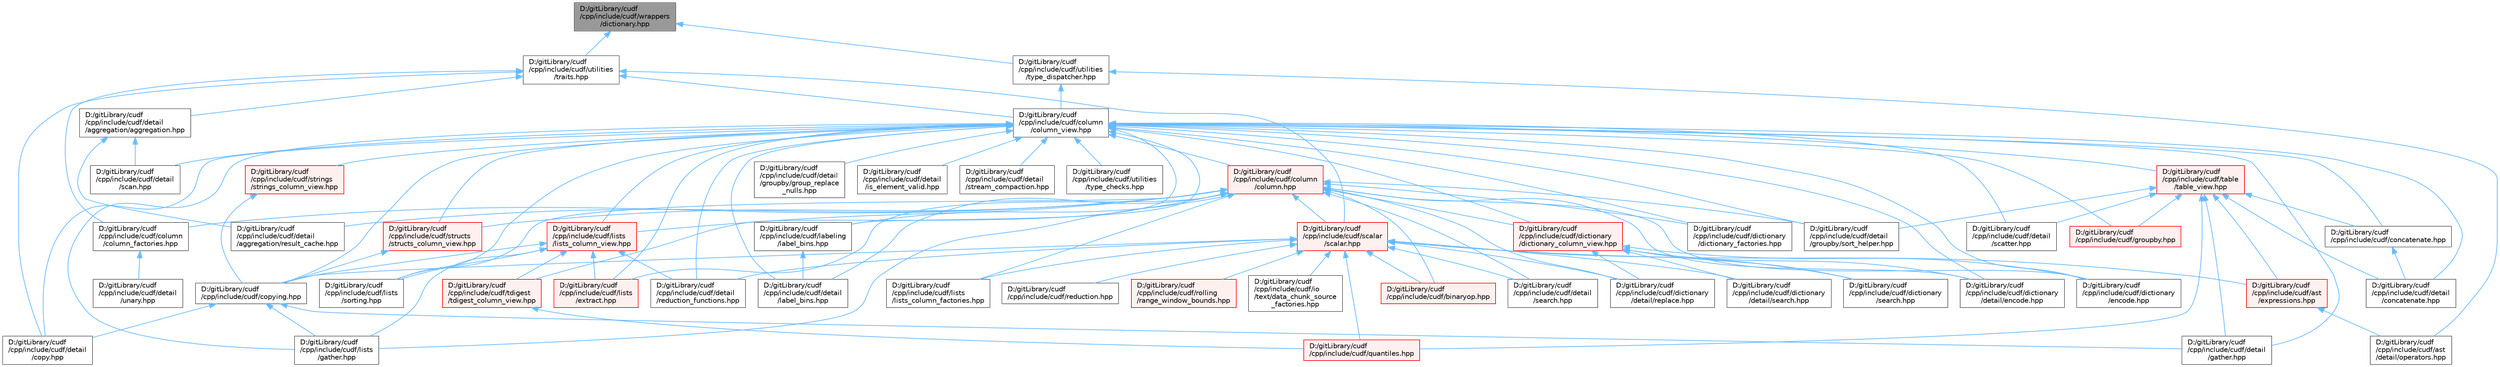 digraph "D:/gitLibrary/cudf/cpp/include/cudf/wrappers/dictionary.hpp"
{
 // LATEX_PDF_SIZE
  bgcolor="transparent";
  edge [fontname=Helvetica,fontsize=10,labelfontname=Helvetica,labelfontsize=10];
  node [fontname=Helvetica,fontsize=10,shape=box,height=0.2,width=0.4];
  Node1 [id="Node000001",label="D:/gitLibrary/cudf\l/cpp/include/cudf/wrappers\l/dictionary.hpp",height=0.2,width=0.4,color="gray40", fillcolor="grey60", style="filled", fontcolor="black",tooltip="Concrete type definition for dictionary columns."];
  Node1 -> Node2 [id="edge1_Node000001_Node000002",dir="back",color="steelblue1",style="solid",tooltip=" "];
  Node2 [id="Node000002",label="D:/gitLibrary/cudf\l/cpp/include/cudf/utilities\l/traits.hpp",height=0.2,width=0.4,color="grey40", fillcolor="white", style="filled",URL="$traits_8hpp.html",tooltip=" "];
  Node2 -> Node3 [id="edge2_Node000002_Node000003",dir="back",color="steelblue1",style="solid",tooltip=" "];
  Node3 [id="Node000003",label="D:/gitLibrary/cudf\l/cpp/include/cudf/column\l/column_factories.hpp",height=0.2,width=0.4,color="grey40", fillcolor="white", style="filled",URL="$column__factories_8hpp.html",tooltip="Column factory APIs"];
  Node3 -> Node4 [id="edge3_Node000003_Node000004",dir="back",color="steelblue1",style="solid",tooltip=" "];
  Node4 [id="Node000004",label="D:/gitLibrary/cudf\l/cpp/include/cudf/detail\l/unary.hpp",height=0.2,width=0.4,color="grey40", fillcolor="white", style="filled",URL="$detail_2unary_8hpp.html",tooltip=" "];
  Node2 -> Node5 [id="edge4_Node000002_Node000005",dir="back",color="steelblue1",style="solid",tooltip=" "];
  Node5 [id="Node000005",label="D:/gitLibrary/cudf\l/cpp/include/cudf/column\l/column_view.hpp",height=0.2,width=0.4,color="grey40", fillcolor="white", style="filled",URL="$column__view_8hpp.html",tooltip="column view class definitions"];
  Node5 -> Node6 [id="edge5_Node000005_Node000006",dir="back",color="steelblue1",style="solid",tooltip=" "];
  Node6 [id="Node000006",label="D:/gitLibrary/cudf\l/cpp/include/cudf/column\l/column.hpp",height=0.2,width=0.4,color="red", fillcolor="#FFF0F0", style="filled",URL="$column_8hpp.html",tooltip="Class definition for cudf::column"];
  Node6 -> Node7 [id="edge6_Node000006_Node000007",dir="back",color="steelblue1",style="solid",tooltip=" "];
  Node7 [id="Node000007",label="D:/gitLibrary/cudf\l/cpp/include/cudf/binaryop.hpp",height=0.2,width=0.4,color="red", fillcolor="#FFF0F0", style="filled",URL="$binaryop_8hpp.html",tooltip="Column APIs for binary ops"];
  Node6 -> Node3 [id="edge7_Node000006_Node000003",dir="back",color="steelblue1",style="solid",tooltip=" "];
  Node6 -> Node9 [id="edge8_Node000006_Node000009",dir="back",color="steelblue1",style="solid",tooltip=" "];
  Node9 [id="Node000009",label="D:/gitLibrary/cudf\l/cpp/include/cudf/detail\l/aggregation/result_cache.hpp",height=0.2,width=0.4,color="grey40", fillcolor="white", style="filled",URL="$result__cache_8hpp.html",tooltip=" "];
  Node6 -> Node10 [id="edge9_Node000006_Node000010",dir="back",color="steelblue1",style="solid",tooltip=" "];
  Node10 [id="Node000010",label="D:/gitLibrary/cudf\l/cpp/include/cudf/detail\l/groupby/sort_helper.hpp",height=0.2,width=0.4,color="grey40", fillcolor="white", style="filled",URL="$sort__helper_8hpp.html",tooltip=" "];
  Node6 -> Node12 [id="edge10_Node000006_Node000012",dir="back",color="steelblue1",style="solid",tooltip=" "];
  Node12 [id="Node000012",label="D:/gitLibrary/cudf\l/cpp/include/cudf/detail\l/label_bins.hpp",height=0.2,width=0.4,color="grey40", fillcolor="white", style="filled",URL="$detail_2label__bins_8hpp.html",tooltip="Internal APIs for labeling values by bin."];
  Node6 -> Node13 [id="edge11_Node000006_Node000013",dir="back",color="steelblue1",style="solid",tooltip=" "];
  Node13 [id="Node000013",label="D:/gitLibrary/cudf\l/cpp/include/cudf/detail\l/search.hpp",height=0.2,width=0.4,color="grey40", fillcolor="white", style="filled",URL="$detail_2search_8hpp.html",tooltip=" "];
  Node6 -> Node15 [id="edge12_Node000006_Node000015",dir="back",color="steelblue1",style="solid",tooltip=" "];
  Node15 [id="Node000015",label="D:/gitLibrary/cudf\l/cpp/include/cudf/dictionary\l/detail/encode.hpp",height=0.2,width=0.4,color="grey40", fillcolor="white", style="filled",URL="$detail_2encode_8hpp.html",tooltip=" "];
  Node6 -> Node17 [id="edge13_Node000006_Node000017",dir="back",color="steelblue1",style="solid",tooltip=" "];
  Node17 [id="Node000017",label="D:/gitLibrary/cudf\l/cpp/include/cudf/dictionary\l/detail/replace.hpp",height=0.2,width=0.4,color="grey40", fillcolor="white", style="filled",URL="$dictionary_2detail_2replace_8hpp.html",tooltip=" "];
  Node6 -> Node19 [id="edge14_Node000006_Node000019",dir="back",color="steelblue1",style="solid",tooltip=" "];
  Node19 [id="Node000019",label="D:/gitLibrary/cudf\l/cpp/include/cudf/dictionary\l/dictionary_column_view.hpp",height=0.2,width=0.4,color="red", fillcolor="#FFF0F0", style="filled",URL="$dictionary__column__view_8hpp.html",tooltip="Class definition for cudf::dictionary_column_view"];
  Node19 -> Node15 [id="edge15_Node000019_Node000015",dir="back",color="steelblue1",style="solid",tooltip=" "];
  Node19 -> Node17 [id="edge16_Node000019_Node000017",dir="back",color="steelblue1",style="solid",tooltip=" "];
  Node19 -> Node20 [id="edge17_Node000019_Node000020",dir="back",color="steelblue1",style="solid",tooltip=" "];
  Node20 [id="Node000020",label="D:/gitLibrary/cudf\l/cpp/include/cudf/dictionary\l/detail/search.hpp",height=0.2,width=0.4,color="grey40", fillcolor="white", style="filled",URL="$dictionary_2detail_2search_8hpp.html",tooltip=" "];
  Node19 -> Node21 [id="edge18_Node000019_Node000021",dir="back",color="steelblue1",style="solid",tooltip=" "];
  Node21 [id="Node000021",label="D:/gitLibrary/cudf\l/cpp/include/cudf/dictionary\l/encode.hpp",height=0.2,width=0.4,color="grey40", fillcolor="white", style="filled",URL="$encode_8hpp.html",tooltip="Dictionary column encode and decode APIs"];
  Node19 -> Node22 [id="edge19_Node000019_Node000022",dir="back",color="steelblue1",style="solid",tooltip=" "];
  Node22 [id="Node000022",label="D:/gitLibrary/cudf\l/cpp/include/cudf/dictionary\l/search.hpp",height=0.2,width=0.4,color="grey40", fillcolor="white", style="filled",URL="$dictionary_2search_8hpp.html",tooltip=" "];
  Node6 -> Node24 [id="edge20_Node000006_Node000024",dir="back",color="steelblue1",style="solid",tooltip=" "];
  Node24 [id="Node000024",label="D:/gitLibrary/cudf\l/cpp/include/cudf/dictionary\l/dictionary_factories.hpp",height=0.2,width=0.4,color="grey40", fillcolor="white", style="filled",URL="$dictionary__factories_8hpp.html",tooltip=" "];
  Node6 -> Node21 [id="edge21_Node000006_Node000021",dir="back",color="steelblue1",style="solid",tooltip=" "];
  Node6 -> Node28 [id="edge22_Node000006_Node000028",dir="back",color="steelblue1",style="solid",tooltip=" "];
  Node28 [id="Node000028",label="D:/gitLibrary/cudf\l/cpp/include/cudf/labeling\l/label_bins.hpp",height=0.2,width=0.4,color="grey40", fillcolor="white", style="filled",URL="$labeling_2label__bins_8hpp.html",tooltip="APIs for labeling values by bin."];
  Node28 -> Node12 [id="edge23_Node000028_Node000012",dir="back",color="steelblue1",style="solid",tooltip=" "];
  Node6 -> Node40 [id="edge24_Node000006_Node000040",dir="back",color="steelblue1",style="solid",tooltip=" "];
  Node40 [id="Node000040",label="D:/gitLibrary/cudf\l/cpp/include/cudf/lists\l/extract.hpp",height=0.2,width=0.4,color="red", fillcolor="#FFF0F0", style="filled",URL="$lists_2extract_8hpp.html",tooltip=" "];
  Node6 -> Node42 [id="edge25_Node000006_Node000042",dir="back",color="steelblue1",style="solid",tooltip=" "];
  Node42 [id="Node000042",label="D:/gitLibrary/cudf\l/cpp/include/cudf/lists\l/gather.hpp",height=0.2,width=0.4,color="grey40", fillcolor="white", style="filled",URL="$lists_2gather_8hpp.html",tooltip=" "];
  Node6 -> Node43 [id="edge26_Node000006_Node000043",dir="back",color="steelblue1",style="solid",tooltip=" "];
  Node43 [id="Node000043",label="D:/gitLibrary/cudf\l/cpp/include/cudf/lists\l/lists_column_factories.hpp",height=0.2,width=0.4,color="grey40", fillcolor="white", style="filled",URL="$lists__column__factories_8hpp.html",tooltip=" "];
  Node6 -> Node44 [id="edge27_Node000006_Node000044",dir="back",color="steelblue1",style="solid",tooltip=" "];
  Node44 [id="Node000044",label="D:/gitLibrary/cudf\l/cpp/include/cudf/lists\l/lists_column_view.hpp",height=0.2,width=0.4,color="red", fillcolor="#FFF0F0", style="filled",URL="$lists__column__view_8hpp.html",tooltip="Class definition for cudf::lists_column_view"];
  Node44 -> Node45 [id="edge28_Node000044_Node000045",dir="back",color="steelblue1",style="solid",tooltip=" "];
  Node45 [id="Node000045",label="D:/gitLibrary/cudf\l/cpp/include/cudf/copying.hpp",height=0.2,width=0.4,color="grey40", fillcolor="white", style="filled",URL="$copying_8hpp.html",tooltip="Column APIs for gather, scatter, split, slice, etc."];
  Node45 -> Node46 [id="edge29_Node000045_Node000046",dir="back",color="steelblue1",style="solid",tooltip=" "];
  Node46 [id="Node000046",label="D:/gitLibrary/cudf\l/cpp/include/cudf/detail\l/copy.hpp",height=0.2,width=0.4,color="grey40", fillcolor="white", style="filled",URL="$copy_8hpp.html",tooltip=" "];
  Node45 -> Node47 [id="edge30_Node000045_Node000047",dir="back",color="steelblue1",style="solid",tooltip=" "];
  Node47 [id="Node000047",label="D:/gitLibrary/cudf\l/cpp/include/cudf/detail\l/gather.hpp",height=0.2,width=0.4,color="grey40", fillcolor="white", style="filled",URL="$detail_2gather_8hpp.html",tooltip=" "];
  Node45 -> Node42 [id="edge31_Node000045_Node000042",dir="back",color="steelblue1",style="solid",tooltip=" "];
  Node44 -> Node48 [id="edge32_Node000044_Node000048",dir="back",color="steelblue1",style="solid",tooltip=" "];
  Node48 [id="Node000048",label="D:/gitLibrary/cudf\l/cpp/include/cudf/detail\l/reduction_functions.hpp",height=0.2,width=0.4,color="grey40", fillcolor="white", style="filled",URL="$reduction__functions_8hpp.html",tooltip=" "];
  Node44 -> Node40 [id="edge33_Node000044_Node000040",dir="back",color="steelblue1",style="solid",tooltip=" "];
  Node44 -> Node42 [id="edge34_Node000044_Node000042",dir="back",color="steelblue1",style="solid",tooltip=" "];
  Node44 -> Node52 [id="edge35_Node000044_Node000052",dir="back",color="steelblue1",style="solid",tooltip=" "];
  Node52 [id="Node000052",label="D:/gitLibrary/cudf\l/cpp/include/cudf/lists\l/sorting.hpp",height=0.2,width=0.4,color="grey40", fillcolor="white", style="filled",URL="$lists_2sorting_8hpp.html",tooltip=" "];
  Node44 -> Node57 [id="edge36_Node000044_Node000057",dir="back",color="steelblue1",style="solid",tooltip=" "];
  Node57 [id="Node000057",label="D:/gitLibrary/cudf\l/cpp/include/cudf/tdigest\l/tdigest_column_view.hpp",height=0.2,width=0.4,color="red", fillcolor="#FFF0F0", style="filled",URL="$tdigest__column__view_8hpp.html",tooltip=" "];
  Node57 -> Node59 [id="edge37_Node000057_Node000059",dir="back",color="steelblue1",style="solid",tooltip=" "];
  Node59 [id="Node000059",label="D:/gitLibrary/cudf\l/cpp/include/cudf/quantiles.hpp",height=0.2,width=0.4,color="red", fillcolor="#FFF0F0", style="filled",URL="$quantiles_8hpp.html",tooltip=" "];
  Node6 -> Node52 [id="edge38_Node000006_Node000052",dir="back",color="steelblue1",style="solid",tooltip=" "];
  Node6 -> Node63 [id="edge39_Node000006_Node000063",dir="back",color="steelblue1",style="solid",tooltip=" "];
  Node63 [id="Node000063",label="D:/gitLibrary/cudf\l/cpp/include/cudf/scalar\l/scalar.hpp",height=0.2,width=0.4,color="red", fillcolor="#FFF0F0", style="filled",URL="$scalar_8hpp.html",tooltip="Class definitions for cudf::scalar"];
  Node63 -> Node64 [id="edge40_Node000063_Node000064",dir="back",color="steelblue1",style="solid",tooltip=" "];
  Node64 [id="Node000064",label="D:/gitLibrary/cudf\l/cpp/include/cudf/ast\l/expressions.hpp",height=0.2,width=0.4,color="red", fillcolor="#FFF0F0", style="filled",URL="$expressions_8hpp.html",tooltip=" "];
  Node64 -> Node66 [id="edge41_Node000064_Node000066",dir="back",color="steelblue1",style="solid",tooltip=" "];
  Node66 [id="Node000066",label="D:/gitLibrary/cudf\l/cpp/include/cudf/ast\l/detail/operators.hpp",height=0.2,width=0.4,color="grey40", fillcolor="white", style="filled",URL="$operators_8hpp.html",tooltip=" "];
  Node63 -> Node7 [id="edge42_Node000063_Node000007",dir="back",color="steelblue1",style="solid",tooltip=" "];
  Node63 -> Node45 [id="edge43_Node000063_Node000045",dir="back",color="steelblue1",style="solid",tooltip=" "];
  Node63 -> Node48 [id="edge44_Node000063_Node000048",dir="back",color="steelblue1",style="solid",tooltip=" "];
  Node63 -> Node13 [id="edge45_Node000063_Node000013",dir="back",color="steelblue1",style="solid",tooltip=" "];
  Node63 -> Node17 [id="edge46_Node000063_Node000017",dir="back",color="steelblue1",style="solid",tooltip=" "];
  Node63 -> Node20 [id="edge47_Node000063_Node000020",dir="back",color="steelblue1",style="solid",tooltip=" "];
  Node63 -> Node22 [id="edge48_Node000063_Node000022",dir="back",color="steelblue1",style="solid",tooltip=" "];
  Node63 -> Node70 [id="edge49_Node000063_Node000070",dir="back",color="steelblue1",style="solid",tooltip=" "];
  Node70 [id="Node000070",label="D:/gitLibrary/cudf\l/cpp/include/cudf/io\l/text/data_chunk_source\l_factories.hpp",height=0.2,width=0.4,color="grey40", fillcolor="white", style="filled",URL="$data__chunk__source__factories_8hpp.html",tooltip=" "];
  Node63 -> Node43 [id="edge50_Node000063_Node000043",dir="back",color="steelblue1",style="solid",tooltip=" "];
  Node63 -> Node59 [id="edge51_Node000063_Node000059",dir="back",color="steelblue1",style="solid",tooltip=" "];
  Node63 -> Node71 [id="edge52_Node000063_Node000071",dir="back",color="steelblue1",style="solid",tooltip=" "];
  Node71 [id="Node000071",label="D:/gitLibrary/cudf\l/cpp/include/cudf/reduction.hpp",height=0.2,width=0.4,color="grey40", fillcolor="white", style="filled",URL="$reduction_8hpp.html",tooltip=" "];
  Node63 -> Node72 [id="edge53_Node000063_Node000072",dir="back",color="steelblue1",style="solid",tooltip=" "];
  Node72 [id="Node000072",label="D:/gitLibrary/cudf\l/cpp/include/cudf/rolling\l/range_window_bounds.hpp",height=0.2,width=0.4,color="red", fillcolor="#FFF0F0", style="filled",URL="$range__window__bounds_8hpp.html",tooltip=" "];
  Node6 -> Node111 [id="edge54_Node000006_Node000111",dir="back",color="steelblue1",style="solid",tooltip=" "];
  Node111 [id="Node000111",label="D:/gitLibrary/cudf\l/cpp/include/cudf/structs\l/structs_column_view.hpp",height=0.2,width=0.4,color="red", fillcolor="#FFF0F0", style="filled",URL="$structs__column__view_8hpp.html",tooltip="Class definition for cudf::structs_column_view."];
  Node111 -> Node45 [id="edge55_Node000111_Node000045",dir="back",color="steelblue1",style="solid",tooltip=" "];
  Node5 -> Node135 [id="edge56_Node000005_Node000135",dir="back",color="steelblue1",style="solid",tooltip=" "];
  Node135 [id="Node000135",label="D:/gitLibrary/cudf\l/cpp/include/cudf/concatenate.hpp",height=0.2,width=0.4,color="grey40", fillcolor="white", style="filled",URL="$concatenate_8hpp.html",tooltip="Concatenate columns APIs"];
  Node135 -> Node136 [id="edge57_Node000135_Node000136",dir="back",color="steelblue1",style="solid",tooltip=" "];
  Node136 [id="Node000136",label="D:/gitLibrary/cudf\l/cpp/include/cudf/detail\l/concatenate.hpp",height=0.2,width=0.4,color="grey40", fillcolor="white", style="filled",URL="$detail_2concatenate_8hpp.html",tooltip=" "];
  Node5 -> Node45 [id="edge58_Node000005_Node000045",dir="back",color="steelblue1",style="solid",tooltip=" "];
  Node5 -> Node136 [id="edge59_Node000005_Node000136",dir="back",color="steelblue1",style="solid",tooltip=" "];
  Node5 -> Node46 [id="edge60_Node000005_Node000046",dir="back",color="steelblue1",style="solid",tooltip=" "];
  Node5 -> Node47 [id="edge61_Node000005_Node000047",dir="back",color="steelblue1",style="solid",tooltip=" "];
  Node5 -> Node137 [id="edge62_Node000005_Node000137",dir="back",color="steelblue1",style="solid",tooltip=" "];
  Node137 [id="Node000137",label="D:/gitLibrary/cudf\l/cpp/include/cudf/detail\l/groupby/group_replace\l_nulls.hpp",height=0.2,width=0.4,color="grey40", fillcolor="white", style="filled",URL="$group__replace__nulls_8hpp.html",tooltip=" "];
  Node5 -> Node10 [id="edge63_Node000005_Node000010",dir="back",color="steelblue1",style="solid",tooltip=" "];
  Node5 -> Node138 [id="edge64_Node000005_Node000138",dir="back",color="steelblue1",style="solid",tooltip=" "];
  Node138 [id="Node000138",label="D:/gitLibrary/cudf\l/cpp/include/cudf/detail\l/is_element_valid.hpp",height=0.2,width=0.4,color="grey40", fillcolor="white", style="filled",URL="$is__element__valid_8hpp.html",tooltip=" "];
  Node5 -> Node12 [id="edge65_Node000005_Node000012",dir="back",color="steelblue1",style="solid",tooltip=" "];
  Node5 -> Node48 [id="edge66_Node000005_Node000048",dir="back",color="steelblue1",style="solid",tooltip=" "];
  Node5 -> Node139 [id="edge67_Node000005_Node000139",dir="back",color="steelblue1",style="solid",tooltip=" "];
  Node139 [id="Node000139",label="D:/gitLibrary/cudf\l/cpp/include/cudf/detail\l/scan.hpp",height=0.2,width=0.4,color="grey40", fillcolor="white", style="filled",URL="$scan_8hpp.html",tooltip=" "];
  Node5 -> Node114 [id="edge68_Node000005_Node000114",dir="back",color="steelblue1",style="solid",tooltip=" "];
  Node114 [id="Node000114",label="D:/gitLibrary/cudf\l/cpp/include/cudf/detail\l/scatter.hpp",height=0.2,width=0.4,color="grey40", fillcolor="white", style="filled",URL="$scatter_8hpp.html",tooltip=" "];
  Node5 -> Node140 [id="edge69_Node000005_Node000140",dir="back",color="steelblue1",style="solid",tooltip=" "];
  Node140 [id="Node000140",label="D:/gitLibrary/cudf\l/cpp/include/cudf/detail\l/stream_compaction.hpp",height=0.2,width=0.4,color="grey40", fillcolor="white", style="filled",URL="$detail_2stream__compaction_8hpp.html",tooltip=" "];
  Node5 -> Node15 [id="edge70_Node000005_Node000015",dir="back",color="steelblue1",style="solid",tooltip=" "];
  Node5 -> Node19 [id="edge71_Node000005_Node000019",dir="back",color="steelblue1",style="solid",tooltip=" "];
  Node5 -> Node24 [id="edge72_Node000005_Node000024",dir="back",color="steelblue1",style="solid",tooltip=" "];
  Node5 -> Node21 [id="edge73_Node000005_Node000021",dir="back",color="steelblue1",style="solid",tooltip=" "];
  Node5 -> Node141 [id="edge74_Node000005_Node000141",dir="back",color="steelblue1",style="solid",tooltip=" "];
  Node141 [id="Node000141",label="D:/gitLibrary/cudf\l/cpp/include/cudf/groupby.hpp",height=0.2,width=0.4,color="red", fillcolor="#FFF0F0", style="filled",URL="$groupby_8hpp.html",tooltip=" "];
  Node5 -> Node28 [id="edge75_Node000005_Node000028",dir="back",color="steelblue1",style="solid",tooltip=" "];
  Node5 -> Node40 [id="edge76_Node000005_Node000040",dir="back",color="steelblue1",style="solid",tooltip=" "];
  Node5 -> Node42 [id="edge77_Node000005_Node000042",dir="back",color="steelblue1",style="solid",tooltip=" "];
  Node5 -> Node44 [id="edge78_Node000005_Node000044",dir="back",color="steelblue1",style="solid",tooltip=" "];
  Node5 -> Node52 [id="edge79_Node000005_Node000052",dir="back",color="steelblue1",style="solid",tooltip=" "];
  Node5 -> Node143 [id="edge80_Node000005_Node000143",dir="back",color="steelblue1",style="solid",tooltip=" "];
  Node143 [id="Node000143",label="D:/gitLibrary/cudf\l/cpp/include/cudf/strings\l/strings_column_view.hpp",height=0.2,width=0.4,color="red", fillcolor="#FFF0F0", style="filled",URL="$strings__column__view_8hpp.html",tooltip="Class definition for cudf::strings_column_view"];
  Node143 -> Node45 [id="edge81_Node000143_Node000045",dir="back",color="steelblue1",style="solid",tooltip=" "];
  Node5 -> Node111 [id="edge82_Node000005_Node000111",dir="back",color="steelblue1",style="solid",tooltip=" "];
  Node5 -> Node145 [id="edge83_Node000005_Node000145",dir="back",color="steelblue1",style="solid",tooltip=" "];
  Node145 [id="Node000145",label="D:/gitLibrary/cudf\l/cpp/include/cudf/table\l/table_view.hpp",height=0.2,width=0.4,color="red", fillcolor="#FFF0F0", style="filled",URL="$table__view_8hpp.html",tooltip="Class definitions for (mutable)_table_view"];
  Node145 -> Node64 [id="edge84_Node000145_Node000064",dir="back",color="steelblue1",style="solid",tooltip=" "];
  Node145 -> Node135 [id="edge85_Node000145_Node000135",dir="back",color="steelblue1",style="solid",tooltip=" "];
  Node145 -> Node136 [id="edge86_Node000145_Node000136",dir="back",color="steelblue1",style="solid",tooltip=" "];
  Node145 -> Node47 [id="edge87_Node000145_Node000047",dir="back",color="steelblue1",style="solid",tooltip=" "];
  Node145 -> Node10 [id="edge88_Node000145_Node000010",dir="back",color="steelblue1",style="solid",tooltip=" "];
  Node145 -> Node114 [id="edge89_Node000145_Node000114",dir="back",color="steelblue1",style="solid",tooltip=" "];
  Node145 -> Node141 [id="edge90_Node000145_Node000141",dir="back",color="steelblue1",style="solid",tooltip=" "];
  Node145 -> Node59 [id="edge91_Node000145_Node000059",dir="back",color="steelblue1",style="solid",tooltip=" "];
  Node5 -> Node57 [id="edge92_Node000005_Node000057",dir="back",color="steelblue1",style="solid",tooltip=" "];
  Node5 -> Node147 [id="edge93_Node000005_Node000147",dir="back",color="steelblue1",style="solid",tooltip=" "];
  Node147 [id="Node000147",label="D:/gitLibrary/cudf\l/cpp/include/cudf/utilities\l/type_checks.hpp",height=0.2,width=0.4,color="grey40", fillcolor="white", style="filled",URL="$type__checks_8hpp.html",tooltip=" "];
  Node2 -> Node148 [id="edge94_Node000002_Node000148",dir="back",color="steelblue1",style="solid",tooltip=" "];
  Node148 [id="Node000148",label="D:/gitLibrary/cudf\l/cpp/include/cudf/detail\l/aggregation/aggregation.hpp",height=0.2,width=0.4,color="grey40", fillcolor="white", style="filled",URL="$detail_2aggregation_2aggregation_8hpp.html",tooltip=" "];
  Node148 -> Node9 [id="edge95_Node000148_Node000009",dir="back",color="steelblue1",style="solid",tooltip=" "];
  Node148 -> Node139 [id="edge96_Node000148_Node000139",dir="back",color="steelblue1",style="solid",tooltip=" "];
  Node2 -> Node46 [id="edge97_Node000002_Node000046",dir="back",color="steelblue1",style="solid",tooltip=" "];
  Node2 -> Node63 [id="edge98_Node000002_Node000063",dir="back",color="steelblue1",style="solid",tooltip=" "];
  Node1 -> Node149 [id="edge99_Node000001_Node000149",dir="back",color="steelblue1",style="solid",tooltip=" "];
  Node149 [id="Node000149",label="D:/gitLibrary/cudf\l/cpp/include/cudf/utilities\l/type_dispatcher.hpp",height=0.2,width=0.4,color="grey40", fillcolor="white", style="filled",URL="$type__dispatcher_8hpp.html",tooltip="Defines the mapping between cudf::type_id runtime type information and concrete C++ types."];
  Node149 -> Node66 [id="edge100_Node000149_Node000066",dir="back",color="steelblue1",style="solid",tooltip=" "];
  Node149 -> Node5 [id="edge101_Node000149_Node000005",dir="back",color="steelblue1",style="solid",tooltip=" "];
}
